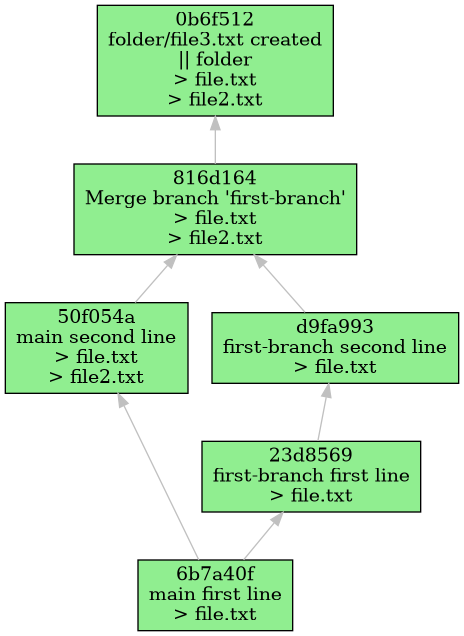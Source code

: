 @startuml
digraph G {
  rankdir=BT;
  node [shape=box, style=filled, fillcolor="lightgreen"];
  edge [color="gray"];
  "0b6f51224d3378ef51b8af22af8c7820685af80e" [label="0b6f512\nfolder/file3.txt created\n|| folder\n> file.txt\n> file2.txt\n"];
  "816d16438d7eab36486f47b56176d048a3ea8b52" -> "0b6f51224d3378ef51b8af22af8c7820685af80e";
  "816d16438d7eab36486f47b56176d048a3ea8b52" [label="816d164\nMerge branch 'first-branch'\n> file.txt\n> file2.txt\n"];
  "50f054a149aff58bf998f4f6159a8649502c7a62" -> "816d16438d7eab36486f47b56176d048a3ea8b52";
  "d9fa993f2e80bee5264d3417272093795966a08c" -> "816d16438d7eab36486f47b56176d048a3ea8b52";
  "50f054a149aff58bf998f4f6159a8649502c7a62" [label="50f054a\nmain second line\n> file.txt\n> file2.txt\n"];
  "6b7a40f1835d836b574d77f6aaa766e17202fdc1" -> "50f054a149aff58bf998f4f6159a8649502c7a62";
  "6b7a40f1835d836b574d77f6aaa766e17202fdc1" [label="6b7a40f\nmain first line\n> file.txt\n"];
  "d9fa993f2e80bee5264d3417272093795966a08c" [label="d9fa993\nfirst-branch second line\n> file.txt\n"];
  "23d85693805d58d547c1d5092cfb8024d339ba78" -> "d9fa993f2e80bee5264d3417272093795966a08c";
  "23d85693805d58d547c1d5092cfb8024d339ba78" [label="23d8569\nfirst-branch first line\n> file.txt\n"];
  "6b7a40f1835d836b574d77f6aaa766e17202fdc1" -> "23d85693805d58d547c1d5092cfb8024d339ba78";
}
@enduml
